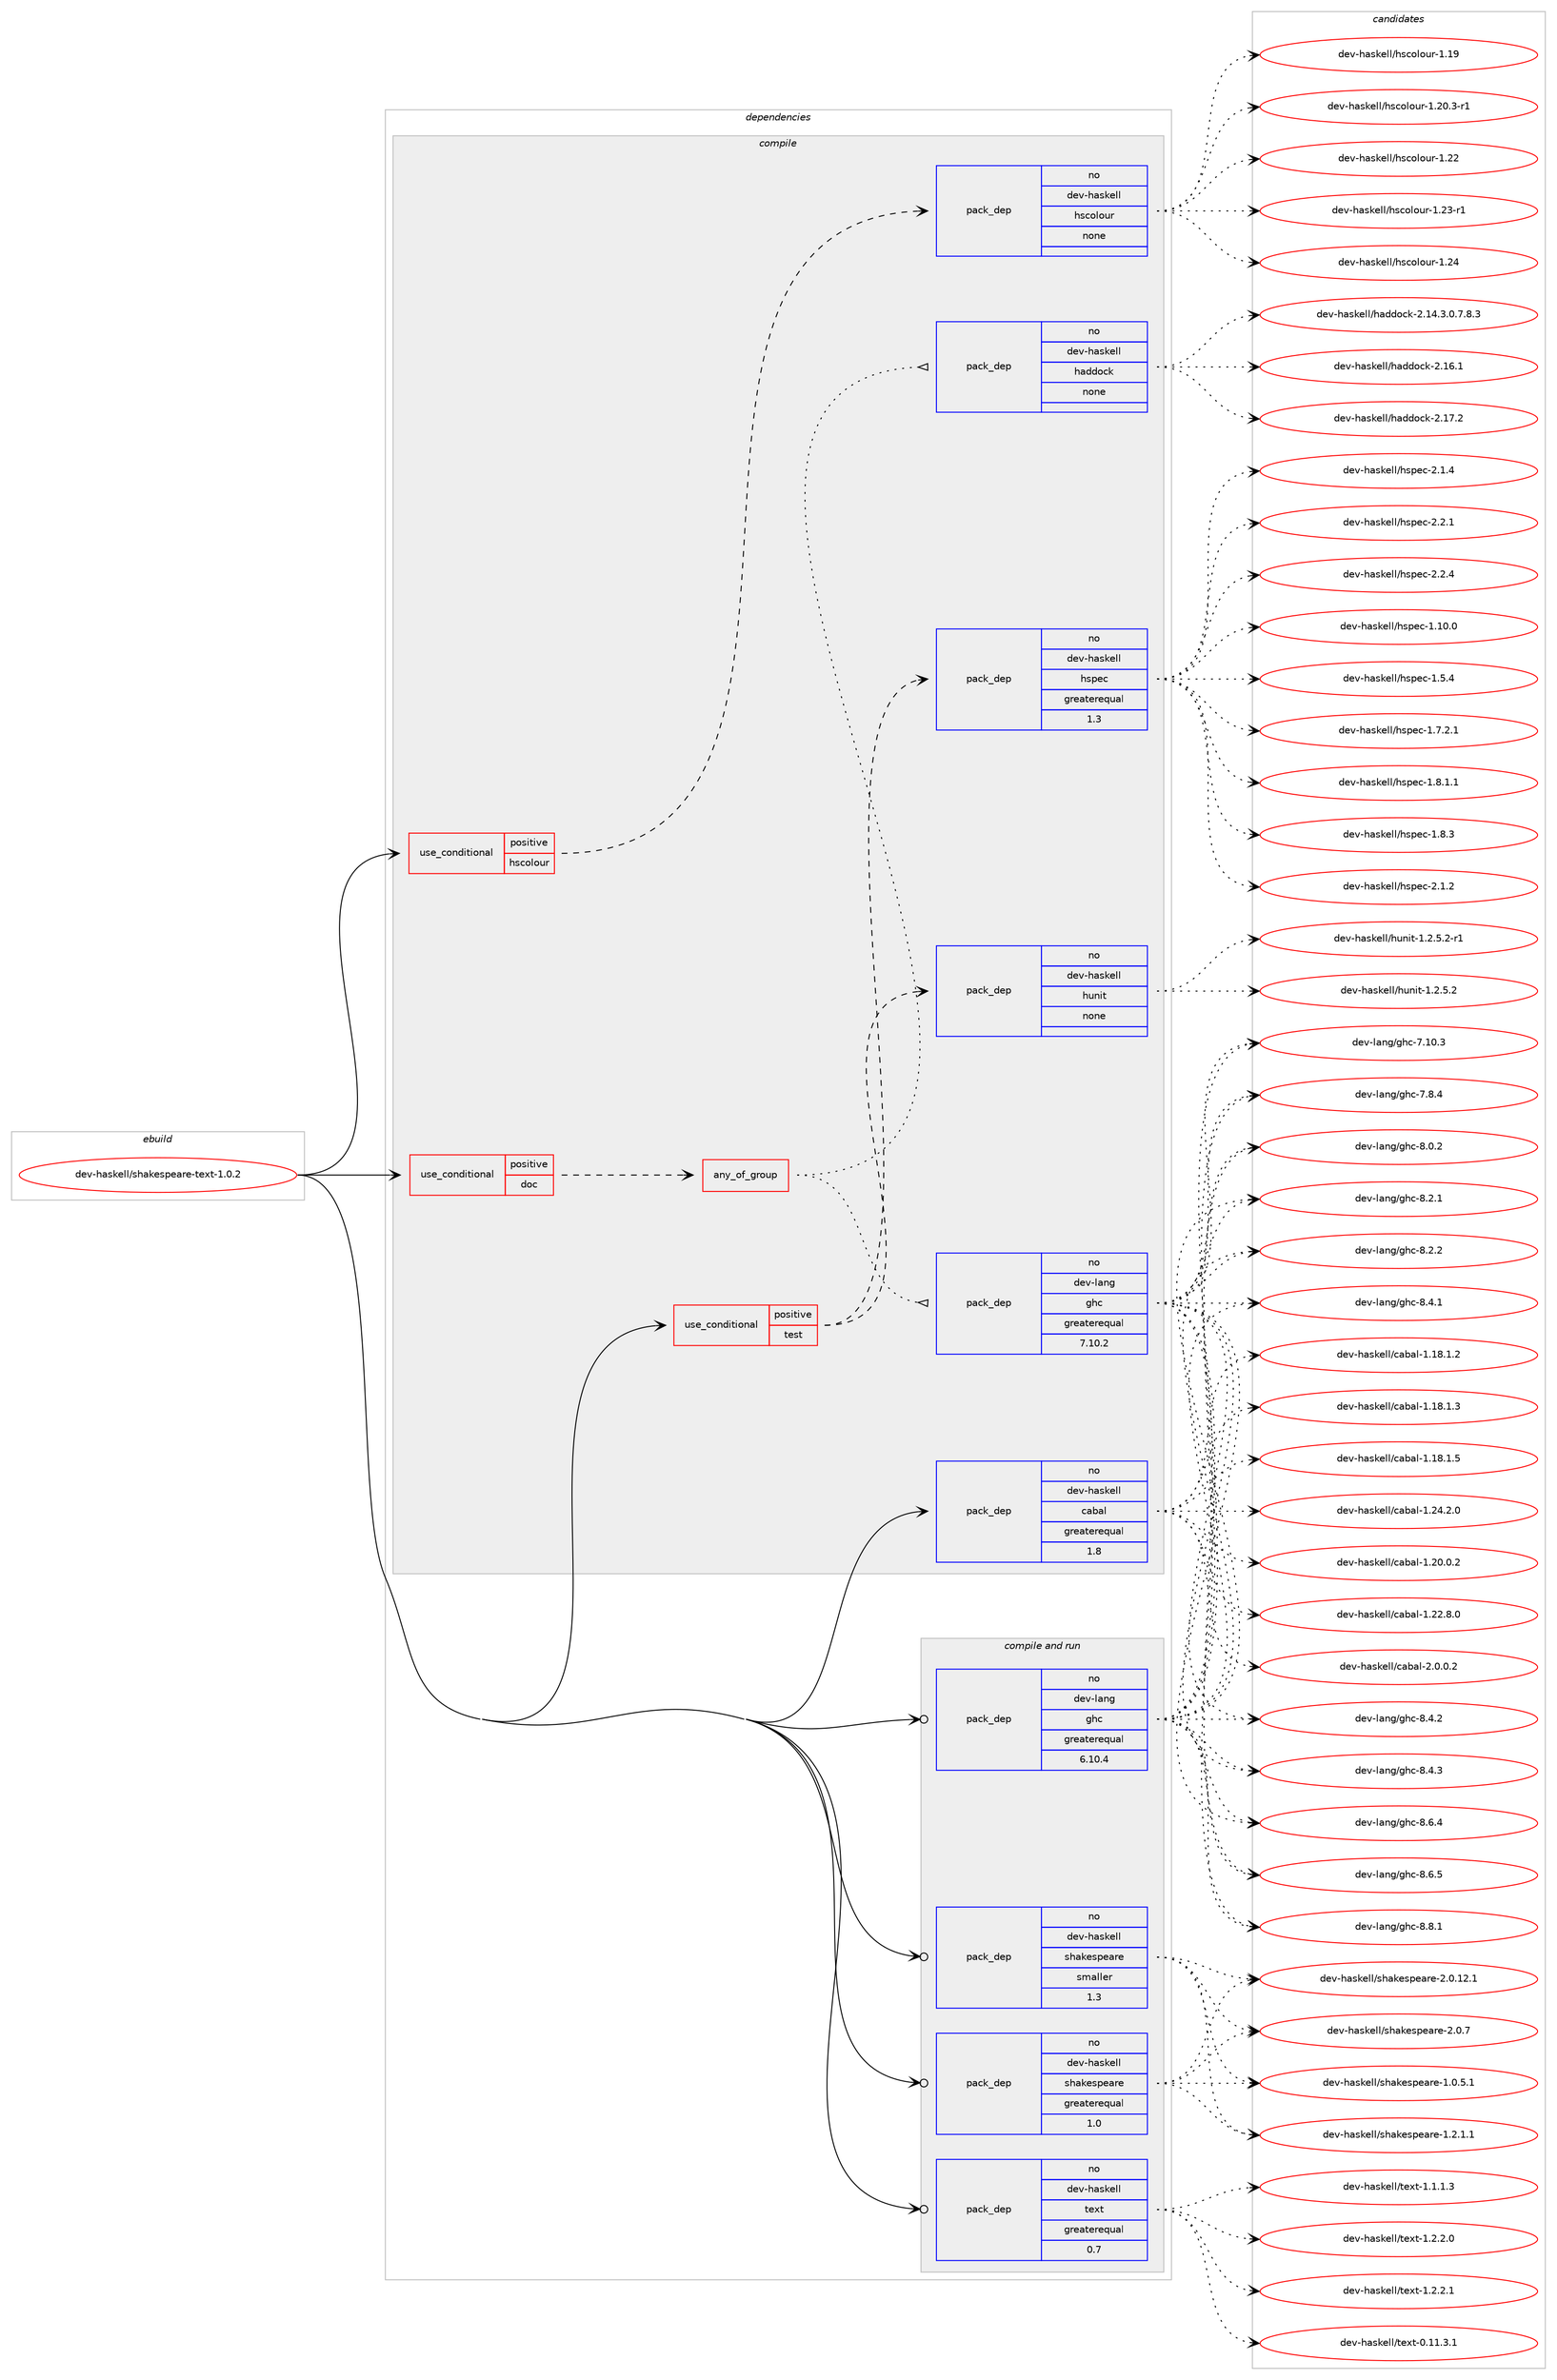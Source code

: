 digraph prolog {

# *************
# Graph options
# *************

newrank=true;
concentrate=true;
compound=true;
graph [rankdir=LR,fontname=Helvetica,fontsize=10,ranksep=1.5];#, ranksep=2.5, nodesep=0.2];
edge  [arrowhead=vee];
node  [fontname=Helvetica,fontsize=10];

# **********
# The ebuild
# **********

subgraph cluster_leftcol {
color=gray;
rank=same;
label=<<i>ebuild</i>>;
id [label="dev-haskell/shakespeare-text-1.0.2", color=red, width=4, href="../dev-haskell/shakespeare-text-1.0.2.svg"];
}

# ****************
# The dependencies
# ****************

subgraph cluster_midcol {
color=gray;
label=<<i>dependencies</i>>;
subgraph cluster_compile {
fillcolor="#eeeeee";
style=filled;
label=<<i>compile</i>>;
subgraph cond127512 {
dependency543538 [label=<<TABLE BORDER="0" CELLBORDER="1" CELLSPACING="0" CELLPADDING="4"><TR><TD ROWSPAN="3" CELLPADDING="10">use_conditional</TD></TR><TR><TD>positive</TD></TR><TR><TD>doc</TD></TR></TABLE>>, shape=none, color=red];
subgraph any10460 {
dependency543539 [label=<<TABLE BORDER="0" CELLBORDER="1" CELLSPACING="0" CELLPADDING="4"><TR><TD CELLPADDING="10">any_of_group</TD></TR></TABLE>>, shape=none, color=red];subgraph pack405209 {
dependency543540 [label=<<TABLE BORDER="0" CELLBORDER="1" CELLSPACING="0" CELLPADDING="4" WIDTH="220"><TR><TD ROWSPAN="6" CELLPADDING="30">pack_dep</TD></TR><TR><TD WIDTH="110">no</TD></TR><TR><TD>dev-haskell</TD></TR><TR><TD>haddock</TD></TR><TR><TD>none</TD></TR><TR><TD></TD></TR></TABLE>>, shape=none, color=blue];
}
dependency543539:e -> dependency543540:w [weight=20,style="dotted",arrowhead="oinv"];
subgraph pack405210 {
dependency543541 [label=<<TABLE BORDER="0" CELLBORDER="1" CELLSPACING="0" CELLPADDING="4" WIDTH="220"><TR><TD ROWSPAN="6" CELLPADDING="30">pack_dep</TD></TR><TR><TD WIDTH="110">no</TD></TR><TR><TD>dev-lang</TD></TR><TR><TD>ghc</TD></TR><TR><TD>greaterequal</TD></TR><TR><TD>7.10.2</TD></TR></TABLE>>, shape=none, color=blue];
}
dependency543539:e -> dependency543541:w [weight=20,style="dotted",arrowhead="oinv"];
}
dependency543538:e -> dependency543539:w [weight=20,style="dashed",arrowhead="vee"];
}
id:e -> dependency543538:w [weight=20,style="solid",arrowhead="vee"];
subgraph cond127513 {
dependency543542 [label=<<TABLE BORDER="0" CELLBORDER="1" CELLSPACING="0" CELLPADDING="4"><TR><TD ROWSPAN="3" CELLPADDING="10">use_conditional</TD></TR><TR><TD>positive</TD></TR><TR><TD>hscolour</TD></TR></TABLE>>, shape=none, color=red];
subgraph pack405211 {
dependency543543 [label=<<TABLE BORDER="0" CELLBORDER="1" CELLSPACING="0" CELLPADDING="4" WIDTH="220"><TR><TD ROWSPAN="6" CELLPADDING="30">pack_dep</TD></TR><TR><TD WIDTH="110">no</TD></TR><TR><TD>dev-haskell</TD></TR><TR><TD>hscolour</TD></TR><TR><TD>none</TD></TR><TR><TD></TD></TR></TABLE>>, shape=none, color=blue];
}
dependency543542:e -> dependency543543:w [weight=20,style="dashed",arrowhead="vee"];
}
id:e -> dependency543542:w [weight=20,style="solid",arrowhead="vee"];
subgraph cond127514 {
dependency543544 [label=<<TABLE BORDER="0" CELLBORDER="1" CELLSPACING="0" CELLPADDING="4"><TR><TD ROWSPAN="3" CELLPADDING="10">use_conditional</TD></TR><TR><TD>positive</TD></TR><TR><TD>test</TD></TR></TABLE>>, shape=none, color=red];
subgraph pack405212 {
dependency543545 [label=<<TABLE BORDER="0" CELLBORDER="1" CELLSPACING="0" CELLPADDING="4" WIDTH="220"><TR><TD ROWSPAN="6" CELLPADDING="30">pack_dep</TD></TR><TR><TD WIDTH="110">no</TD></TR><TR><TD>dev-haskell</TD></TR><TR><TD>hspec</TD></TR><TR><TD>greaterequal</TD></TR><TR><TD>1.3</TD></TR></TABLE>>, shape=none, color=blue];
}
dependency543544:e -> dependency543545:w [weight=20,style="dashed",arrowhead="vee"];
subgraph pack405213 {
dependency543546 [label=<<TABLE BORDER="0" CELLBORDER="1" CELLSPACING="0" CELLPADDING="4" WIDTH="220"><TR><TD ROWSPAN="6" CELLPADDING="30">pack_dep</TD></TR><TR><TD WIDTH="110">no</TD></TR><TR><TD>dev-haskell</TD></TR><TR><TD>hunit</TD></TR><TR><TD>none</TD></TR><TR><TD></TD></TR></TABLE>>, shape=none, color=blue];
}
dependency543544:e -> dependency543546:w [weight=20,style="dashed",arrowhead="vee"];
}
id:e -> dependency543544:w [weight=20,style="solid",arrowhead="vee"];
subgraph pack405214 {
dependency543547 [label=<<TABLE BORDER="0" CELLBORDER="1" CELLSPACING="0" CELLPADDING="4" WIDTH="220"><TR><TD ROWSPAN="6" CELLPADDING="30">pack_dep</TD></TR><TR><TD WIDTH="110">no</TD></TR><TR><TD>dev-haskell</TD></TR><TR><TD>cabal</TD></TR><TR><TD>greaterequal</TD></TR><TR><TD>1.8</TD></TR></TABLE>>, shape=none, color=blue];
}
id:e -> dependency543547:w [weight=20,style="solid",arrowhead="vee"];
}
subgraph cluster_compileandrun {
fillcolor="#eeeeee";
style=filled;
label=<<i>compile and run</i>>;
subgraph pack405215 {
dependency543548 [label=<<TABLE BORDER="0" CELLBORDER="1" CELLSPACING="0" CELLPADDING="4" WIDTH="220"><TR><TD ROWSPAN="6" CELLPADDING="30">pack_dep</TD></TR><TR><TD WIDTH="110">no</TD></TR><TR><TD>dev-haskell</TD></TR><TR><TD>shakespeare</TD></TR><TR><TD>greaterequal</TD></TR><TR><TD>1.0</TD></TR></TABLE>>, shape=none, color=blue];
}
id:e -> dependency543548:w [weight=20,style="solid",arrowhead="odotvee"];
subgraph pack405216 {
dependency543549 [label=<<TABLE BORDER="0" CELLBORDER="1" CELLSPACING="0" CELLPADDING="4" WIDTH="220"><TR><TD ROWSPAN="6" CELLPADDING="30">pack_dep</TD></TR><TR><TD WIDTH="110">no</TD></TR><TR><TD>dev-haskell</TD></TR><TR><TD>shakespeare</TD></TR><TR><TD>smaller</TD></TR><TR><TD>1.3</TD></TR></TABLE>>, shape=none, color=blue];
}
id:e -> dependency543549:w [weight=20,style="solid",arrowhead="odotvee"];
subgraph pack405217 {
dependency543550 [label=<<TABLE BORDER="0" CELLBORDER="1" CELLSPACING="0" CELLPADDING="4" WIDTH="220"><TR><TD ROWSPAN="6" CELLPADDING="30">pack_dep</TD></TR><TR><TD WIDTH="110">no</TD></TR><TR><TD>dev-haskell</TD></TR><TR><TD>text</TD></TR><TR><TD>greaterequal</TD></TR><TR><TD>0.7</TD></TR></TABLE>>, shape=none, color=blue];
}
id:e -> dependency543550:w [weight=20,style="solid",arrowhead="odotvee"];
subgraph pack405218 {
dependency543551 [label=<<TABLE BORDER="0" CELLBORDER="1" CELLSPACING="0" CELLPADDING="4" WIDTH="220"><TR><TD ROWSPAN="6" CELLPADDING="30">pack_dep</TD></TR><TR><TD WIDTH="110">no</TD></TR><TR><TD>dev-lang</TD></TR><TR><TD>ghc</TD></TR><TR><TD>greaterequal</TD></TR><TR><TD>6.10.4</TD></TR></TABLE>>, shape=none, color=blue];
}
id:e -> dependency543551:w [weight=20,style="solid",arrowhead="odotvee"];
}
subgraph cluster_run {
fillcolor="#eeeeee";
style=filled;
label=<<i>run</i>>;
}
}

# **************
# The candidates
# **************

subgraph cluster_choices {
rank=same;
color=gray;
label=<<i>candidates</i>>;

subgraph choice405209 {
color=black;
nodesep=1;
choice1001011184510497115107101108108471049710010011199107455046495246514648465546564651 [label="dev-haskell/haddock-2.14.3.0.7.8.3", color=red, width=4,href="../dev-haskell/haddock-2.14.3.0.7.8.3.svg"];
choice100101118451049711510710110810847104971001001119910745504649544649 [label="dev-haskell/haddock-2.16.1", color=red, width=4,href="../dev-haskell/haddock-2.16.1.svg"];
choice100101118451049711510710110810847104971001001119910745504649554650 [label="dev-haskell/haddock-2.17.2", color=red, width=4,href="../dev-haskell/haddock-2.17.2.svg"];
dependency543540:e -> choice1001011184510497115107101108108471049710010011199107455046495246514648465546564651:w [style=dotted,weight="100"];
dependency543540:e -> choice100101118451049711510710110810847104971001001119910745504649544649:w [style=dotted,weight="100"];
dependency543540:e -> choice100101118451049711510710110810847104971001001119910745504649554650:w [style=dotted,weight="100"];
}
subgraph choice405210 {
color=black;
nodesep=1;
choice1001011184510897110103471031049945554649484651 [label="dev-lang/ghc-7.10.3", color=red, width=4,href="../dev-lang/ghc-7.10.3.svg"];
choice10010111845108971101034710310499455546564652 [label="dev-lang/ghc-7.8.4", color=red, width=4,href="../dev-lang/ghc-7.8.4.svg"];
choice10010111845108971101034710310499455646484650 [label="dev-lang/ghc-8.0.2", color=red, width=4,href="../dev-lang/ghc-8.0.2.svg"];
choice10010111845108971101034710310499455646504649 [label="dev-lang/ghc-8.2.1", color=red, width=4,href="../dev-lang/ghc-8.2.1.svg"];
choice10010111845108971101034710310499455646504650 [label="dev-lang/ghc-8.2.2", color=red, width=4,href="../dev-lang/ghc-8.2.2.svg"];
choice10010111845108971101034710310499455646524649 [label="dev-lang/ghc-8.4.1", color=red, width=4,href="../dev-lang/ghc-8.4.1.svg"];
choice10010111845108971101034710310499455646524650 [label="dev-lang/ghc-8.4.2", color=red, width=4,href="../dev-lang/ghc-8.4.2.svg"];
choice10010111845108971101034710310499455646524651 [label="dev-lang/ghc-8.4.3", color=red, width=4,href="../dev-lang/ghc-8.4.3.svg"];
choice10010111845108971101034710310499455646544652 [label="dev-lang/ghc-8.6.4", color=red, width=4,href="../dev-lang/ghc-8.6.4.svg"];
choice10010111845108971101034710310499455646544653 [label="dev-lang/ghc-8.6.5", color=red, width=4,href="../dev-lang/ghc-8.6.5.svg"];
choice10010111845108971101034710310499455646564649 [label="dev-lang/ghc-8.8.1", color=red, width=4,href="../dev-lang/ghc-8.8.1.svg"];
dependency543541:e -> choice1001011184510897110103471031049945554649484651:w [style=dotted,weight="100"];
dependency543541:e -> choice10010111845108971101034710310499455546564652:w [style=dotted,weight="100"];
dependency543541:e -> choice10010111845108971101034710310499455646484650:w [style=dotted,weight="100"];
dependency543541:e -> choice10010111845108971101034710310499455646504649:w [style=dotted,weight="100"];
dependency543541:e -> choice10010111845108971101034710310499455646504650:w [style=dotted,weight="100"];
dependency543541:e -> choice10010111845108971101034710310499455646524649:w [style=dotted,weight="100"];
dependency543541:e -> choice10010111845108971101034710310499455646524650:w [style=dotted,weight="100"];
dependency543541:e -> choice10010111845108971101034710310499455646524651:w [style=dotted,weight="100"];
dependency543541:e -> choice10010111845108971101034710310499455646544652:w [style=dotted,weight="100"];
dependency543541:e -> choice10010111845108971101034710310499455646544653:w [style=dotted,weight="100"];
dependency543541:e -> choice10010111845108971101034710310499455646564649:w [style=dotted,weight="100"];
}
subgraph choice405211 {
color=black;
nodesep=1;
choice100101118451049711510710110810847104115991111081111171144549464957 [label="dev-haskell/hscolour-1.19", color=red, width=4,href="../dev-haskell/hscolour-1.19.svg"];
choice10010111845104971151071011081084710411599111108111117114454946504846514511449 [label="dev-haskell/hscolour-1.20.3-r1", color=red, width=4,href="../dev-haskell/hscolour-1.20.3-r1.svg"];
choice100101118451049711510710110810847104115991111081111171144549465050 [label="dev-haskell/hscolour-1.22", color=red, width=4,href="../dev-haskell/hscolour-1.22.svg"];
choice1001011184510497115107101108108471041159911110811111711445494650514511449 [label="dev-haskell/hscolour-1.23-r1", color=red, width=4,href="../dev-haskell/hscolour-1.23-r1.svg"];
choice100101118451049711510710110810847104115991111081111171144549465052 [label="dev-haskell/hscolour-1.24", color=red, width=4,href="../dev-haskell/hscolour-1.24.svg"];
dependency543543:e -> choice100101118451049711510710110810847104115991111081111171144549464957:w [style=dotted,weight="100"];
dependency543543:e -> choice10010111845104971151071011081084710411599111108111117114454946504846514511449:w [style=dotted,weight="100"];
dependency543543:e -> choice100101118451049711510710110810847104115991111081111171144549465050:w [style=dotted,weight="100"];
dependency543543:e -> choice1001011184510497115107101108108471041159911110811111711445494650514511449:w [style=dotted,weight="100"];
dependency543543:e -> choice100101118451049711510710110810847104115991111081111171144549465052:w [style=dotted,weight="100"];
}
subgraph choice405212 {
color=black;
nodesep=1;
choice1001011184510497115107101108108471041151121019945494649484648 [label="dev-haskell/hspec-1.10.0", color=red, width=4,href="../dev-haskell/hspec-1.10.0.svg"];
choice10010111845104971151071011081084710411511210199454946534652 [label="dev-haskell/hspec-1.5.4", color=red, width=4,href="../dev-haskell/hspec-1.5.4.svg"];
choice100101118451049711510710110810847104115112101994549465546504649 [label="dev-haskell/hspec-1.7.2.1", color=red, width=4,href="../dev-haskell/hspec-1.7.2.1.svg"];
choice100101118451049711510710110810847104115112101994549465646494649 [label="dev-haskell/hspec-1.8.1.1", color=red, width=4,href="../dev-haskell/hspec-1.8.1.1.svg"];
choice10010111845104971151071011081084710411511210199454946564651 [label="dev-haskell/hspec-1.8.3", color=red, width=4,href="../dev-haskell/hspec-1.8.3.svg"];
choice10010111845104971151071011081084710411511210199455046494650 [label="dev-haskell/hspec-2.1.2", color=red, width=4,href="../dev-haskell/hspec-2.1.2.svg"];
choice10010111845104971151071011081084710411511210199455046494652 [label="dev-haskell/hspec-2.1.4", color=red, width=4,href="../dev-haskell/hspec-2.1.4.svg"];
choice10010111845104971151071011081084710411511210199455046504649 [label="dev-haskell/hspec-2.2.1", color=red, width=4,href="../dev-haskell/hspec-2.2.1.svg"];
choice10010111845104971151071011081084710411511210199455046504652 [label="dev-haskell/hspec-2.2.4", color=red, width=4,href="../dev-haskell/hspec-2.2.4.svg"];
dependency543545:e -> choice1001011184510497115107101108108471041151121019945494649484648:w [style=dotted,weight="100"];
dependency543545:e -> choice10010111845104971151071011081084710411511210199454946534652:w [style=dotted,weight="100"];
dependency543545:e -> choice100101118451049711510710110810847104115112101994549465546504649:w [style=dotted,weight="100"];
dependency543545:e -> choice100101118451049711510710110810847104115112101994549465646494649:w [style=dotted,weight="100"];
dependency543545:e -> choice10010111845104971151071011081084710411511210199454946564651:w [style=dotted,weight="100"];
dependency543545:e -> choice10010111845104971151071011081084710411511210199455046494650:w [style=dotted,weight="100"];
dependency543545:e -> choice10010111845104971151071011081084710411511210199455046494652:w [style=dotted,weight="100"];
dependency543545:e -> choice10010111845104971151071011081084710411511210199455046504649:w [style=dotted,weight="100"];
dependency543545:e -> choice10010111845104971151071011081084710411511210199455046504652:w [style=dotted,weight="100"];
}
subgraph choice405213 {
color=black;
nodesep=1;
choice1001011184510497115107101108108471041171101051164549465046534650 [label="dev-haskell/hunit-1.2.5.2", color=red, width=4,href="../dev-haskell/hunit-1.2.5.2.svg"];
choice10010111845104971151071011081084710411711010511645494650465346504511449 [label="dev-haskell/hunit-1.2.5.2-r1", color=red, width=4,href="../dev-haskell/hunit-1.2.5.2-r1.svg"];
dependency543546:e -> choice1001011184510497115107101108108471041171101051164549465046534650:w [style=dotted,weight="100"];
dependency543546:e -> choice10010111845104971151071011081084710411711010511645494650465346504511449:w [style=dotted,weight="100"];
}
subgraph choice405214 {
color=black;
nodesep=1;
choice10010111845104971151071011081084799979897108454946495646494650 [label="dev-haskell/cabal-1.18.1.2", color=red, width=4,href="../dev-haskell/cabal-1.18.1.2.svg"];
choice10010111845104971151071011081084799979897108454946495646494651 [label="dev-haskell/cabal-1.18.1.3", color=red, width=4,href="../dev-haskell/cabal-1.18.1.3.svg"];
choice10010111845104971151071011081084799979897108454946495646494653 [label="dev-haskell/cabal-1.18.1.5", color=red, width=4,href="../dev-haskell/cabal-1.18.1.5.svg"];
choice10010111845104971151071011081084799979897108454946504846484650 [label="dev-haskell/cabal-1.20.0.2", color=red, width=4,href="../dev-haskell/cabal-1.20.0.2.svg"];
choice10010111845104971151071011081084799979897108454946505046564648 [label="dev-haskell/cabal-1.22.8.0", color=red, width=4,href="../dev-haskell/cabal-1.22.8.0.svg"];
choice10010111845104971151071011081084799979897108454946505246504648 [label="dev-haskell/cabal-1.24.2.0", color=red, width=4,href="../dev-haskell/cabal-1.24.2.0.svg"];
choice100101118451049711510710110810847999798971084550464846484650 [label="dev-haskell/cabal-2.0.0.2", color=red, width=4,href="../dev-haskell/cabal-2.0.0.2.svg"];
dependency543547:e -> choice10010111845104971151071011081084799979897108454946495646494650:w [style=dotted,weight="100"];
dependency543547:e -> choice10010111845104971151071011081084799979897108454946495646494651:w [style=dotted,weight="100"];
dependency543547:e -> choice10010111845104971151071011081084799979897108454946495646494653:w [style=dotted,weight="100"];
dependency543547:e -> choice10010111845104971151071011081084799979897108454946504846484650:w [style=dotted,weight="100"];
dependency543547:e -> choice10010111845104971151071011081084799979897108454946505046564648:w [style=dotted,weight="100"];
dependency543547:e -> choice10010111845104971151071011081084799979897108454946505246504648:w [style=dotted,weight="100"];
dependency543547:e -> choice100101118451049711510710110810847999798971084550464846484650:w [style=dotted,weight="100"];
}
subgraph choice405215 {
color=black;
nodesep=1;
choice10010111845104971151071011081084711510497107101115112101971141014549464846534649 [label="dev-haskell/shakespeare-1.0.5.1", color=red, width=4,href="../dev-haskell/shakespeare-1.0.5.1.svg"];
choice10010111845104971151071011081084711510497107101115112101971141014549465046494649 [label="dev-haskell/shakespeare-1.2.1.1", color=red, width=4,href="../dev-haskell/shakespeare-1.2.1.1.svg"];
choice1001011184510497115107101108108471151049710710111511210197114101455046484649504649 [label="dev-haskell/shakespeare-2.0.12.1", color=red, width=4,href="../dev-haskell/shakespeare-2.0.12.1.svg"];
choice1001011184510497115107101108108471151049710710111511210197114101455046484655 [label="dev-haskell/shakespeare-2.0.7", color=red, width=4,href="../dev-haskell/shakespeare-2.0.7.svg"];
dependency543548:e -> choice10010111845104971151071011081084711510497107101115112101971141014549464846534649:w [style=dotted,weight="100"];
dependency543548:e -> choice10010111845104971151071011081084711510497107101115112101971141014549465046494649:w [style=dotted,weight="100"];
dependency543548:e -> choice1001011184510497115107101108108471151049710710111511210197114101455046484649504649:w [style=dotted,weight="100"];
dependency543548:e -> choice1001011184510497115107101108108471151049710710111511210197114101455046484655:w [style=dotted,weight="100"];
}
subgraph choice405216 {
color=black;
nodesep=1;
choice10010111845104971151071011081084711510497107101115112101971141014549464846534649 [label="dev-haskell/shakespeare-1.0.5.1", color=red, width=4,href="../dev-haskell/shakespeare-1.0.5.1.svg"];
choice10010111845104971151071011081084711510497107101115112101971141014549465046494649 [label="dev-haskell/shakespeare-1.2.1.1", color=red, width=4,href="../dev-haskell/shakespeare-1.2.1.1.svg"];
choice1001011184510497115107101108108471151049710710111511210197114101455046484649504649 [label="dev-haskell/shakespeare-2.0.12.1", color=red, width=4,href="../dev-haskell/shakespeare-2.0.12.1.svg"];
choice1001011184510497115107101108108471151049710710111511210197114101455046484655 [label="dev-haskell/shakespeare-2.0.7", color=red, width=4,href="../dev-haskell/shakespeare-2.0.7.svg"];
dependency543549:e -> choice10010111845104971151071011081084711510497107101115112101971141014549464846534649:w [style=dotted,weight="100"];
dependency543549:e -> choice10010111845104971151071011081084711510497107101115112101971141014549465046494649:w [style=dotted,weight="100"];
dependency543549:e -> choice1001011184510497115107101108108471151049710710111511210197114101455046484649504649:w [style=dotted,weight="100"];
dependency543549:e -> choice1001011184510497115107101108108471151049710710111511210197114101455046484655:w [style=dotted,weight="100"];
}
subgraph choice405217 {
color=black;
nodesep=1;
choice100101118451049711510710110810847116101120116454846494946514649 [label="dev-haskell/text-0.11.3.1", color=red, width=4,href="../dev-haskell/text-0.11.3.1.svg"];
choice1001011184510497115107101108108471161011201164549464946494651 [label="dev-haskell/text-1.1.1.3", color=red, width=4,href="../dev-haskell/text-1.1.1.3.svg"];
choice1001011184510497115107101108108471161011201164549465046504648 [label="dev-haskell/text-1.2.2.0", color=red, width=4,href="../dev-haskell/text-1.2.2.0.svg"];
choice1001011184510497115107101108108471161011201164549465046504649 [label="dev-haskell/text-1.2.2.1", color=red, width=4,href="../dev-haskell/text-1.2.2.1.svg"];
dependency543550:e -> choice100101118451049711510710110810847116101120116454846494946514649:w [style=dotted,weight="100"];
dependency543550:e -> choice1001011184510497115107101108108471161011201164549464946494651:w [style=dotted,weight="100"];
dependency543550:e -> choice1001011184510497115107101108108471161011201164549465046504648:w [style=dotted,weight="100"];
dependency543550:e -> choice1001011184510497115107101108108471161011201164549465046504649:w [style=dotted,weight="100"];
}
subgraph choice405218 {
color=black;
nodesep=1;
choice1001011184510897110103471031049945554649484651 [label="dev-lang/ghc-7.10.3", color=red, width=4,href="../dev-lang/ghc-7.10.3.svg"];
choice10010111845108971101034710310499455546564652 [label="dev-lang/ghc-7.8.4", color=red, width=4,href="../dev-lang/ghc-7.8.4.svg"];
choice10010111845108971101034710310499455646484650 [label="dev-lang/ghc-8.0.2", color=red, width=4,href="../dev-lang/ghc-8.0.2.svg"];
choice10010111845108971101034710310499455646504649 [label="dev-lang/ghc-8.2.1", color=red, width=4,href="../dev-lang/ghc-8.2.1.svg"];
choice10010111845108971101034710310499455646504650 [label="dev-lang/ghc-8.2.2", color=red, width=4,href="../dev-lang/ghc-8.2.2.svg"];
choice10010111845108971101034710310499455646524649 [label="dev-lang/ghc-8.4.1", color=red, width=4,href="../dev-lang/ghc-8.4.1.svg"];
choice10010111845108971101034710310499455646524650 [label="dev-lang/ghc-8.4.2", color=red, width=4,href="../dev-lang/ghc-8.4.2.svg"];
choice10010111845108971101034710310499455646524651 [label="dev-lang/ghc-8.4.3", color=red, width=4,href="../dev-lang/ghc-8.4.3.svg"];
choice10010111845108971101034710310499455646544652 [label="dev-lang/ghc-8.6.4", color=red, width=4,href="../dev-lang/ghc-8.6.4.svg"];
choice10010111845108971101034710310499455646544653 [label="dev-lang/ghc-8.6.5", color=red, width=4,href="../dev-lang/ghc-8.6.5.svg"];
choice10010111845108971101034710310499455646564649 [label="dev-lang/ghc-8.8.1", color=red, width=4,href="../dev-lang/ghc-8.8.1.svg"];
dependency543551:e -> choice1001011184510897110103471031049945554649484651:w [style=dotted,weight="100"];
dependency543551:e -> choice10010111845108971101034710310499455546564652:w [style=dotted,weight="100"];
dependency543551:e -> choice10010111845108971101034710310499455646484650:w [style=dotted,weight="100"];
dependency543551:e -> choice10010111845108971101034710310499455646504649:w [style=dotted,weight="100"];
dependency543551:e -> choice10010111845108971101034710310499455646504650:w [style=dotted,weight="100"];
dependency543551:e -> choice10010111845108971101034710310499455646524649:w [style=dotted,weight="100"];
dependency543551:e -> choice10010111845108971101034710310499455646524650:w [style=dotted,weight="100"];
dependency543551:e -> choice10010111845108971101034710310499455646524651:w [style=dotted,weight="100"];
dependency543551:e -> choice10010111845108971101034710310499455646544652:w [style=dotted,weight="100"];
dependency543551:e -> choice10010111845108971101034710310499455646544653:w [style=dotted,weight="100"];
dependency543551:e -> choice10010111845108971101034710310499455646564649:w [style=dotted,weight="100"];
}
}

}
